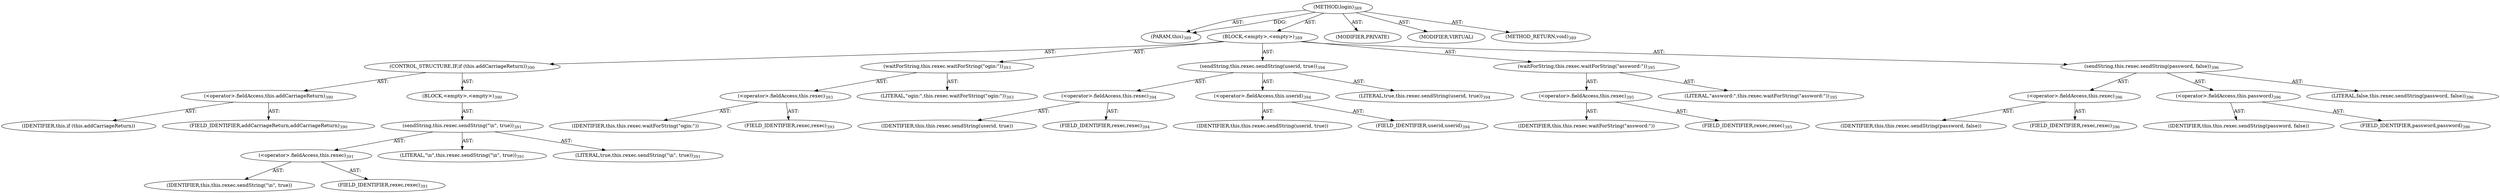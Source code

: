 digraph "login" {  
"111669149715" [label = <(METHOD,login)<SUB>389</SUB>> ]
"115964117036" [label = <(PARAM,this)<SUB>389</SUB>> ]
"25769803841" [label = <(BLOCK,&lt;empty&gt;,&lt;empty&gt;)<SUB>389</SUB>> ]
"47244640290" [label = <(CONTROL_STRUCTURE,IF,if (this.addCarriageReturn))<SUB>390</SUB>> ]
"30064771325" [label = <(&lt;operator&gt;.fieldAccess,this.addCarriageReturn)<SUB>390</SUB>> ]
"68719476943" [label = <(IDENTIFIER,this,if (this.addCarriageReturn))> ]
"55834574893" [label = <(FIELD_IDENTIFIER,addCarriageReturn,addCarriageReturn)<SUB>390</SUB>> ]
"25769803842" [label = <(BLOCK,&lt;empty&gt;,&lt;empty&gt;)<SUB>390</SUB>> ]
"30064771326" [label = <(sendString,this.rexec.sendString(&quot;\n&quot;, true))<SUB>391</SUB>> ]
"30064771327" [label = <(&lt;operator&gt;.fieldAccess,this.rexec)<SUB>391</SUB>> ]
"68719476944" [label = <(IDENTIFIER,this,this.rexec.sendString(&quot;\n&quot;, true))> ]
"55834574894" [label = <(FIELD_IDENTIFIER,rexec,rexec)<SUB>391</SUB>> ]
"90194313260" [label = <(LITERAL,&quot;\n&quot;,this.rexec.sendString(&quot;\n&quot;, true))<SUB>391</SUB>> ]
"90194313261" [label = <(LITERAL,true,this.rexec.sendString(&quot;\n&quot;, true))<SUB>391</SUB>> ]
"30064771328" [label = <(waitForString,this.rexec.waitForString(&quot;ogin:&quot;))<SUB>393</SUB>> ]
"30064771329" [label = <(&lt;operator&gt;.fieldAccess,this.rexec)<SUB>393</SUB>> ]
"68719476945" [label = <(IDENTIFIER,this,this.rexec.waitForString(&quot;ogin:&quot;))> ]
"55834574895" [label = <(FIELD_IDENTIFIER,rexec,rexec)<SUB>393</SUB>> ]
"90194313262" [label = <(LITERAL,&quot;ogin:&quot;,this.rexec.waitForString(&quot;ogin:&quot;))<SUB>393</SUB>> ]
"30064771330" [label = <(sendString,this.rexec.sendString(userid, true))<SUB>394</SUB>> ]
"30064771331" [label = <(&lt;operator&gt;.fieldAccess,this.rexec)<SUB>394</SUB>> ]
"68719476946" [label = <(IDENTIFIER,this,this.rexec.sendString(userid, true))> ]
"55834574896" [label = <(FIELD_IDENTIFIER,rexec,rexec)<SUB>394</SUB>> ]
"30064771332" [label = <(&lt;operator&gt;.fieldAccess,this.userid)<SUB>394</SUB>> ]
"68719476947" [label = <(IDENTIFIER,this,this.rexec.sendString(userid, true))> ]
"55834574897" [label = <(FIELD_IDENTIFIER,userid,userid)<SUB>394</SUB>> ]
"90194313263" [label = <(LITERAL,true,this.rexec.sendString(userid, true))<SUB>394</SUB>> ]
"30064771333" [label = <(waitForString,this.rexec.waitForString(&quot;assword:&quot;))<SUB>395</SUB>> ]
"30064771334" [label = <(&lt;operator&gt;.fieldAccess,this.rexec)<SUB>395</SUB>> ]
"68719476948" [label = <(IDENTIFIER,this,this.rexec.waitForString(&quot;assword:&quot;))> ]
"55834574898" [label = <(FIELD_IDENTIFIER,rexec,rexec)<SUB>395</SUB>> ]
"90194313264" [label = <(LITERAL,&quot;assword:&quot;,this.rexec.waitForString(&quot;assword:&quot;))<SUB>395</SUB>> ]
"30064771335" [label = <(sendString,this.rexec.sendString(password, false))<SUB>396</SUB>> ]
"30064771336" [label = <(&lt;operator&gt;.fieldAccess,this.rexec)<SUB>396</SUB>> ]
"68719476949" [label = <(IDENTIFIER,this,this.rexec.sendString(password, false))> ]
"55834574899" [label = <(FIELD_IDENTIFIER,rexec,rexec)<SUB>396</SUB>> ]
"30064771337" [label = <(&lt;operator&gt;.fieldAccess,this.password)<SUB>396</SUB>> ]
"68719476950" [label = <(IDENTIFIER,this,this.rexec.sendString(password, false))> ]
"55834574900" [label = <(FIELD_IDENTIFIER,password,password)<SUB>396</SUB>> ]
"90194313265" [label = <(LITERAL,false,this.rexec.sendString(password, false))<SUB>396</SUB>> ]
"133143986230" [label = <(MODIFIER,PRIVATE)> ]
"133143986231" [label = <(MODIFIER,VIRTUAL)> ]
"128849018899" [label = <(METHOD_RETURN,void)<SUB>389</SUB>> ]
  "111669149715" -> "115964117036"  [ label = "AST: "] 
  "111669149715" -> "25769803841"  [ label = "AST: "] 
  "111669149715" -> "133143986230"  [ label = "AST: "] 
  "111669149715" -> "133143986231"  [ label = "AST: "] 
  "111669149715" -> "128849018899"  [ label = "AST: "] 
  "25769803841" -> "47244640290"  [ label = "AST: "] 
  "25769803841" -> "30064771328"  [ label = "AST: "] 
  "25769803841" -> "30064771330"  [ label = "AST: "] 
  "25769803841" -> "30064771333"  [ label = "AST: "] 
  "25769803841" -> "30064771335"  [ label = "AST: "] 
  "47244640290" -> "30064771325"  [ label = "AST: "] 
  "47244640290" -> "25769803842"  [ label = "AST: "] 
  "30064771325" -> "68719476943"  [ label = "AST: "] 
  "30064771325" -> "55834574893"  [ label = "AST: "] 
  "25769803842" -> "30064771326"  [ label = "AST: "] 
  "30064771326" -> "30064771327"  [ label = "AST: "] 
  "30064771326" -> "90194313260"  [ label = "AST: "] 
  "30064771326" -> "90194313261"  [ label = "AST: "] 
  "30064771327" -> "68719476944"  [ label = "AST: "] 
  "30064771327" -> "55834574894"  [ label = "AST: "] 
  "30064771328" -> "30064771329"  [ label = "AST: "] 
  "30064771328" -> "90194313262"  [ label = "AST: "] 
  "30064771329" -> "68719476945"  [ label = "AST: "] 
  "30064771329" -> "55834574895"  [ label = "AST: "] 
  "30064771330" -> "30064771331"  [ label = "AST: "] 
  "30064771330" -> "30064771332"  [ label = "AST: "] 
  "30064771330" -> "90194313263"  [ label = "AST: "] 
  "30064771331" -> "68719476946"  [ label = "AST: "] 
  "30064771331" -> "55834574896"  [ label = "AST: "] 
  "30064771332" -> "68719476947"  [ label = "AST: "] 
  "30064771332" -> "55834574897"  [ label = "AST: "] 
  "30064771333" -> "30064771334"  [ label = "AST: "] 
  "30064771333" -> "90194313264"  [ label = "AST: "] 
  "30064771334" -> "68719476948"  [ label = "AST: "] 
  "30064771334" -> "55834574898"  [ label = "AST: "] 
  "30064771335" -> "30064771336"  [ label = "AST: "] 
  "30064771335" -> "30064771337"  [ label = "AST: "] 
  "30064771335" -> "90194313265"  [ label = "AST: "] 
  "30064771336" -> "68719476949"  [ label = "AST: "] 
  "30064771336" -> "55834574899"  [ label = "AST: "] 
  "30064771337" -> "68719476950"  [ label = "AST: "] 
  "30064771337" -> "55834574900"  [ label = "AST: "] 
  "111669149715" -> "115964117036"  [ label = "DDG: "] 
}
